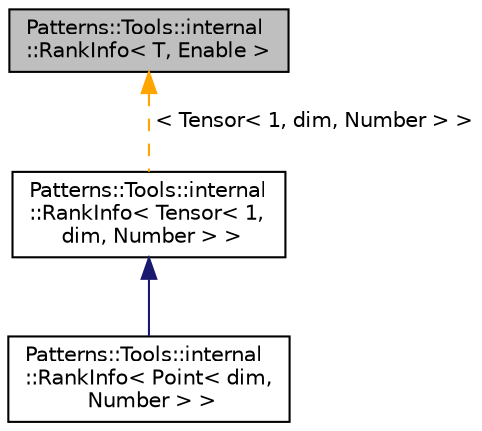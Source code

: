 digraph "Patterns::Tools::internal::RankInfo&lt; T, Enable &gt;"
{
 // LATEX_PDF_SIZE
  edge [fontname="Helvetica",fontsize="10",labelfontname="Helvetica",labelfontsize="10"];
  node [fontname="Helvetica",fontsize="10",shape=record];
  Node1 [label="Patterns::Tools::internal\l::RankInfo\< T, Enable \>",height=0.2,width=0.4,color="black", fillcolor="grey75", style="filled", fontcolor="black",tooltip=" "];
  Node1 -> Node2 [dir="back",color="orange",fontsize="10",style="dashed",label=" \< Tensor\< 1, dim, Number \> \>" ,fontname="Helvetica"];
  Node2 [label="Patterns::Tools::internal\l::RankInfo\< Tensor\< 1,\l dim, Number \> \>",height=0.2,width=0.4,color="black", fillcolor="white", style="filled",URL="$structPatterns_1_1Tools_1_1internal_1_1RankInfo.html",tooltip=" "];
  Node2 -> Node3 [dir="back",color="midnightblue",fontsize="10",style="solid",fontname="Helvetica"];
  Node3 [label="Patterns::Tools::internal\l::RankInfo\< Point\< dim,\l Number \> \>",height=0.2,width=0.4,color="black", fillcolor="white", style="filled",URL="$structPatterns_1_1Tools_1_1internal_1_1RankInfo_3_01Point_3_01dim_00_01Number_01_4_01_4.html",tooltip=" "];
}
